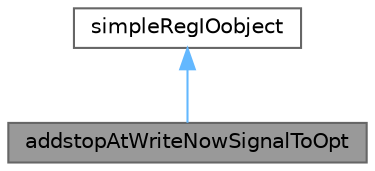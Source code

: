 digraph "addstopAtWriteNowSignalToOpt"
{
 // LATEX_PDF_SIZE
  bgcolor="transparent";
  edge [fontname=Helvetica,fontsize=10,labelfontname=Helvetica,labelfontsize=10];
  node [fontname=Helvetica,fontsize=10,shape=box,height=0.2,width=0.4];
  Node1 [id="Node000001",label="addstopAtWriteNowSignalToOpt",height=0.2,width=0.4,color="gray40", fillcolor="grey60", style="filled", fontcolor="black",tooltip=" "];
  Node2 -> Node1 [id="edge1_Node000001_Node000002",dir="back",color="steelblue1",style="solid",tooltip=" "];
  Node2 [id="Node000002",label="simpleRegIOobject",height=0.2,width=0.4,color="gray40", fillcolor="white", style="filled",URL="$classFoam_1_1simpleRegIOobject.html",tooltip="Abstract base class for registered object with I/O. Used in debug symbol registration."];
}

